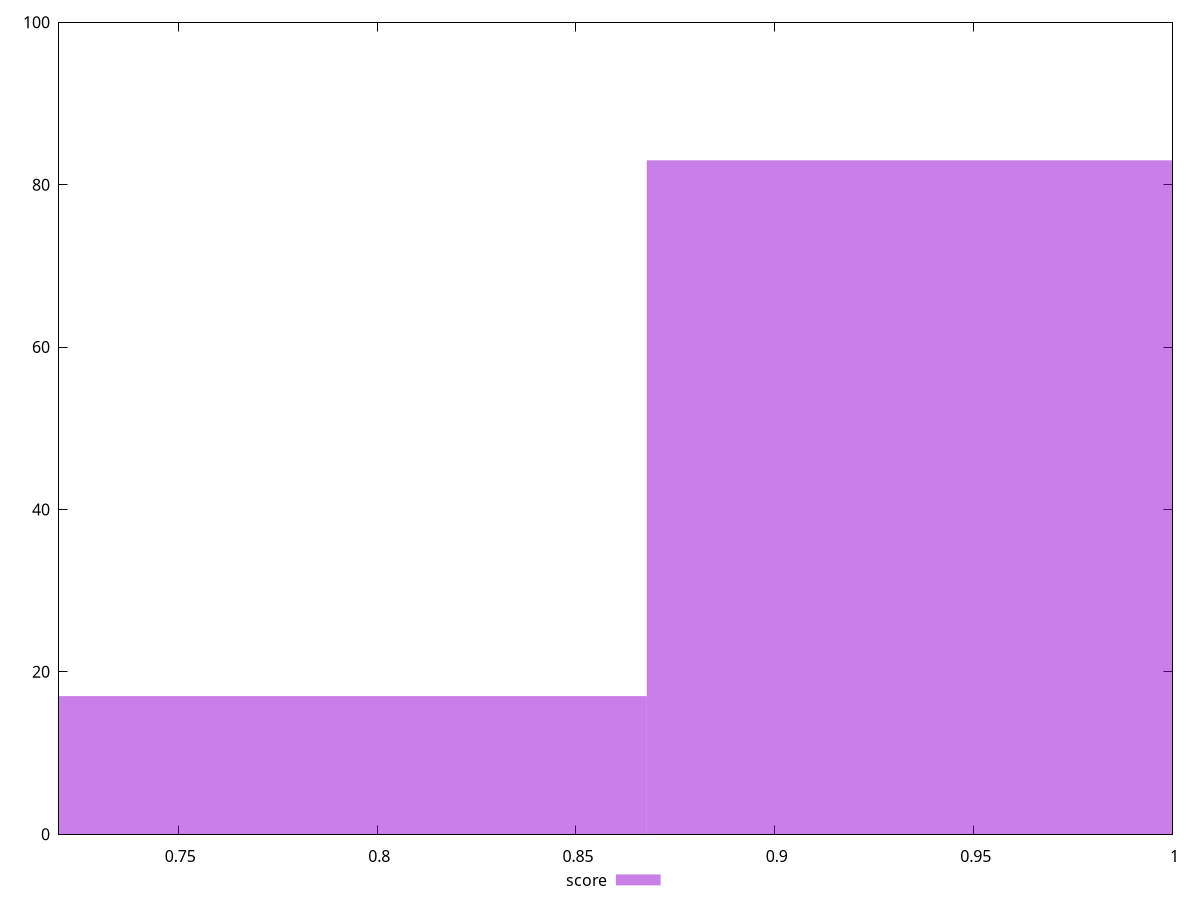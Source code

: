 reset

$score <<EOF
0.7889029894769051 17
0.9466835873722861 83
EOF

set key outside below
set boxwidth 0.15778059789538101
set xrange [0.72:1]
set yrange [0:100]
set trange [0:100]
set style fill transparent solid 0.5 noborder
set terminal svg size 640, 490 enhanced background rgb 'white'
set output "report_00019_2021-02-10T18-14-37.922Z//uses-rel-preconnect/samples/pages+cached+noadtech/score/histogram.svg"

plot $score title "score" with boxes

reset

